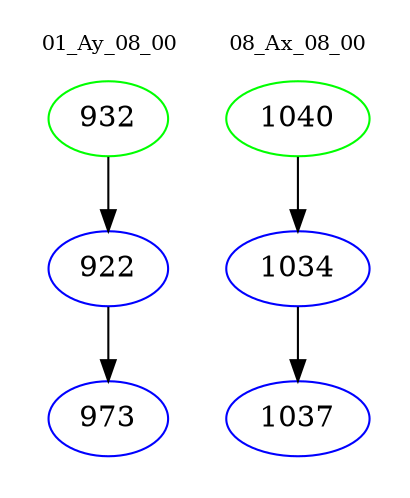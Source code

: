 digraph{
subgraph cluster_0 {
color = white
label = "01_Ay_08_00";
fontsize=10;
T0_932 [label="932", color="green"]
T0_932 -> T0_922 [color="black"]
T0_922 [label="922", color="blue"]
T0_922 -> T0_973 [color="black"]
T0_973 [label="973", color="blue"]
}
subgraph cluster_1 {
color = white
label = "08_Ax_08_00";
fontsize=10;
T1_1040 [label="1040", color="green"]
T1_1040 -> T1_1034 [color="black"]
T1_1034 [label="1034", color="blue"]
T1_1034 -> T1_1037 [color="black"]
T1_1037 [label="1037", color="blue"]
}
}
